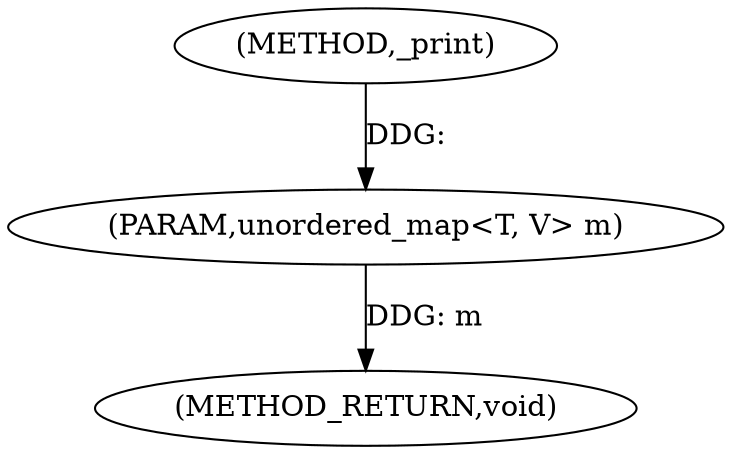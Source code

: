 digraph "_print" {  
"1000197" [label = "(METHOD,_print)" ]
"1000200" [label = "(METHOD_RETURN,void)" ]
"1000198" [label = "(PARAM,unordered_map<T, V> m)" ]
  "1000198" -> "1000200"  [ label = "DDG: m"] 
  "1000197" -> "1000198"  [ label = "DDG: "] 
}
